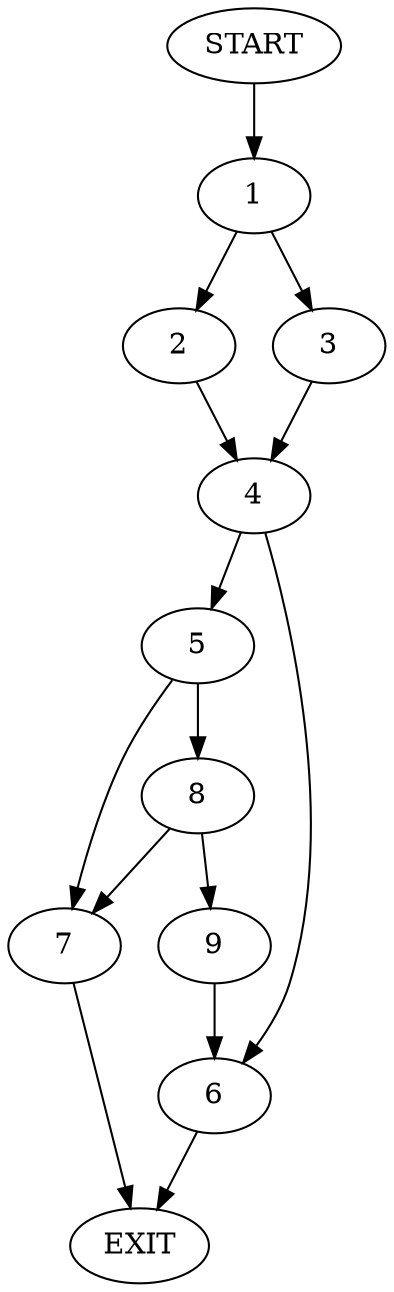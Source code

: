 digraph {
0 [label="START"]
10 [label="EXIT"]
0 -> 1
1 -> 2
1 -> 3
2 -> 4
3 -> 4
4 -> 5
4 -> 6
6 -> 10
5 -> 7
5 -> 8
8 -> 9
8 -> 7
7 -> 10
9 -> 6
}

